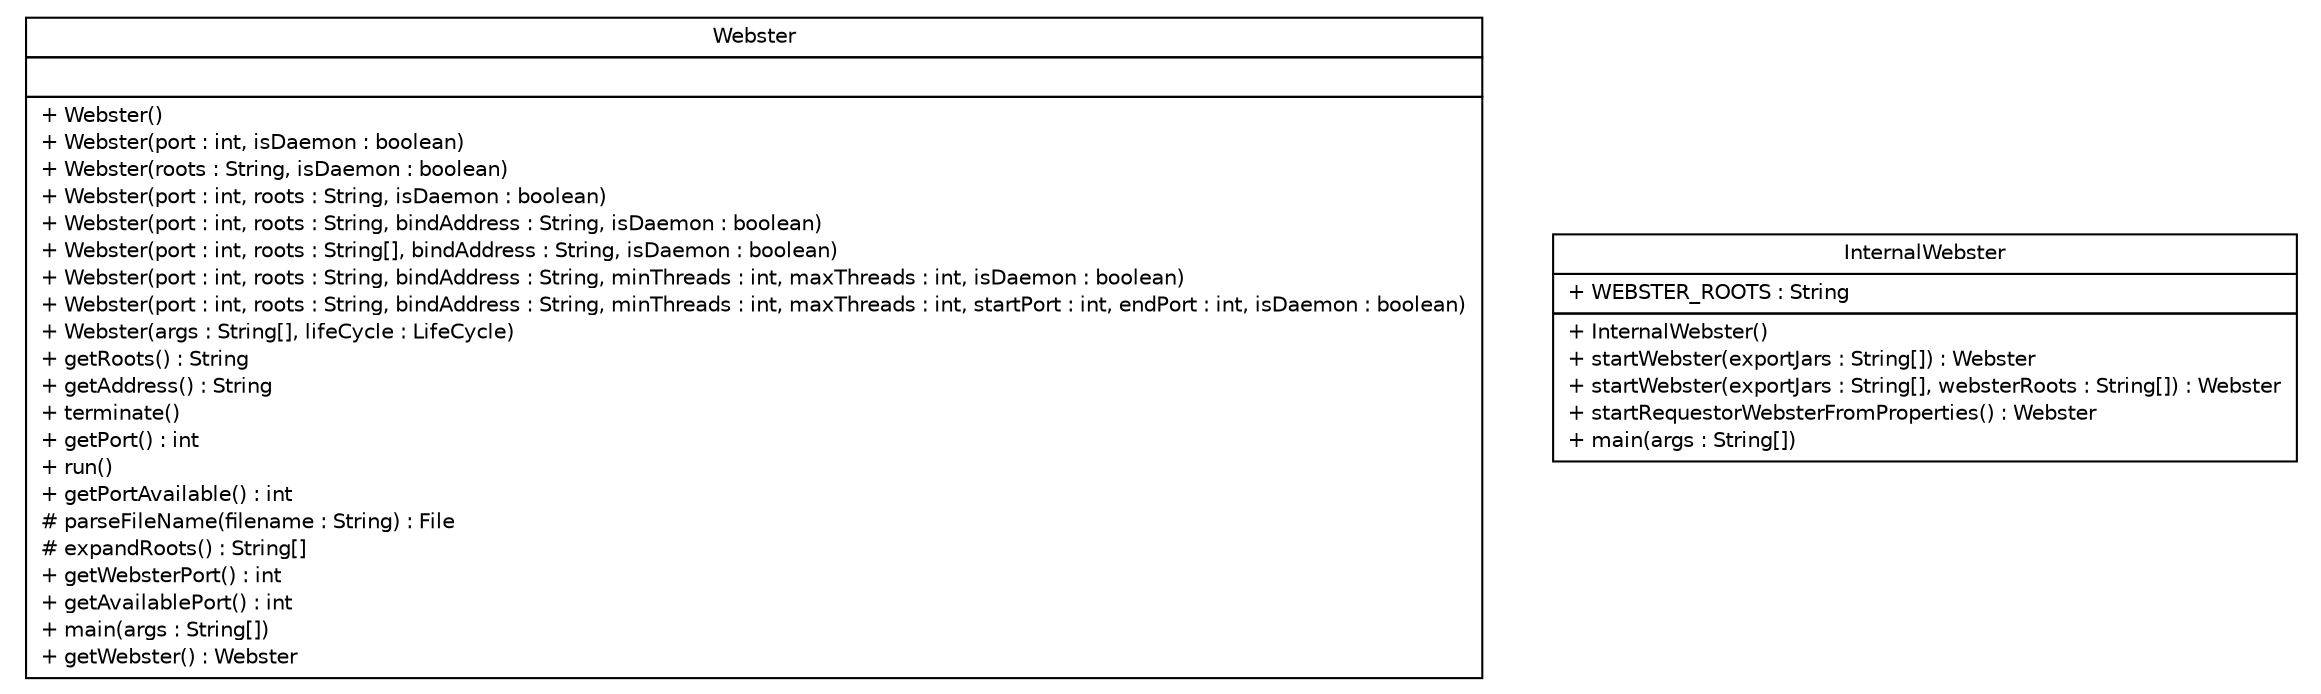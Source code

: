 #!/usr/local/bin/dot
#
# Class diagram 
# Generated by UMLGraph version R5_6 (http://www.umlgraph.org/)
#

digraph G {
	edge [fontname="Helvetica",fontsize=10,labelfontname="Helvetica",labelfontsize=10];
	node [fontname="Helvetica",fontsize=10,shape=plaintext];
	nodesep=0.25;
	ranksep=0.5;
	// sorcer.tools.webster.Webster
	c31090 [label=<<table title="sorcer.tools.webster.Webster" border="0" cellborder="1" cellspacing="0" cellpadding="2" port="p" href="./Webster.html">
		<tr><td><table border="0" cellspacing="0" cellpadding="1">
<tr><td align="center" balign="center"> Webster </td></tr>
		</table></td></tr>
		<tr><td><table border="0" cellspacing="0" cellpadding="1">
<tr><td align="left" balign="left">  </td></tr>
		</table></td></tr>
		<tr><td><table border="0" cellspacing="0" cellpadding="1">
<tr><td align="left" balign="left"> + Webster() </td></tr>
<tr><td align="left" balign="left"> + Webster(port : int, isDaemon : boolean) </td></tr>
<tr><td align="left" balign="left"> + Webster(roots : String, isDaemon : boolean) </td></tr>
<tr><td align="left" balign="left"> + Webster(port : int, roots : String, isDaemon : boolean) </td></tr>
<tr><td align="left" balign="left"> + Webster(port : int, roots : String, bindAddress : String, isDaemon : boolean) </td></tr>
<tr><td align="left" balign="left"> + Webster(port : int, roots : String[], bindAddress : String, isDaemon : boolean) </td></tr>
<tr><td align="left" balign="left"> + Webster(port : int, roots : String, bindAddress : String, minThreads : int, maxThreads : int, isDaemon : boolean) </td></tr>
<tr><td align="left" balign="left"> + Webster(port : int, roots : String, bindAddress : String, minThreads : int, maxThreads : int, startPort : int, endPort : int, isDaemon : boolean) </td></tr>
<tr><td align="left" balign="left"> + Webster(args : String[], lifeCycle : LifeCycle) </td></tr>
<tr><td align="left" balign="left"> + getRoots() : String </td></tr>
<tr><td align="left" balign="left"> + getAddress() : String </td></tr>
<tr><td align="left" balign="left"> + terminate() </td></tr>
<tr><td align="left" balign="left"> + getPort() : int </td></tr>
<tr><td align="left" balign="left"> + run() </td></tr>
<tr><td align="left" balign="left"> + getPortAvailable() : int </td></tr>
<tr><td align="left" balign="left"> # parseFileName(filename : String) : File </td></tr>
<tr><td align="left" balign="left"> # expandRoots() : String[] </td></tr>
<tr><td align="left" balign="left"> + getWebsterPort() : int </td></tr>
<tr><td align="left" balign="left"> + getAvailablePort() : int </td></tr>
<tr><td align="left" balign="left"> + main(args : String[]) </td></tr>
<tr><td align="left" balign="left"> + getWebster() : Webster </td></tr>
		</table></td></tr>
		</table>>, URL="./Webster.html", fontname="Helvetica", fontcolor="black", fontsize=10.0];
	// sorcer.tools.webster.InternalWebster
	c31091 [label=<<table title="sorcer.tools.webster.InternalWebster" border="0" cellborder="1" cellspacing="0" cellpadding="2" port="p" href="./InternalWebster.html">
		<tr><td><table border="0" cellspacing="0" cellpadding="1">
<tr><td align="center" balign="center"> InternalWebster </td></tr>
		</table></td></tr>
		<tr><td><table border="0" cellspacing="0" cellpadding="1">
<tr><td align="left" balign="left"> + WEBSTER_ROOTS : String </td></tr>
		</table></td></tr>
		<tr><td><table border="0" cellspacing="0" cellpadding="1">
<tr><td align="left" balign="left"> + InternalWebster() </td></tr>
<tr><td align="left" balign="left"> + startWebster(exportJars : String[]) : Webster </td></tr>
<tr><td align="left" balign="left"> + startWebster(exportJars : String[], websterRoots : String[]) : Webster </td></tr>
<tr><td align="left" balign="left"> + startRequestorWebsterFromProperties() : Webster </td></tr>
<tr><td align="left" balign="left"> + main(args : String[]) </td></tr>
		</table></td></tr>
		</table>>, URL="./InternalWebster.html", fontname="Helvetica", fontcolor="black", fontsize=10.0];
}

